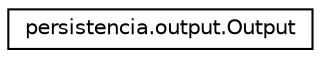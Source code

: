 digraph "Graphical Class Hierarchy"
{
  edge [fontname="Helvetica",fontsize="10",labelfontname="Helvetica",labelfontsize="10"];
  node [fontname="Helvetica",fontsize="10",shape=record];
  rankdir="LR";
  Node0 [label="persistencia.output.Output",height=0.2,width=0.4,color="black", fillcolor="white", style="filled",URL="$classpersistencia_1_1output_1_1Output.html",tooltip="Classe Output. "];
}
